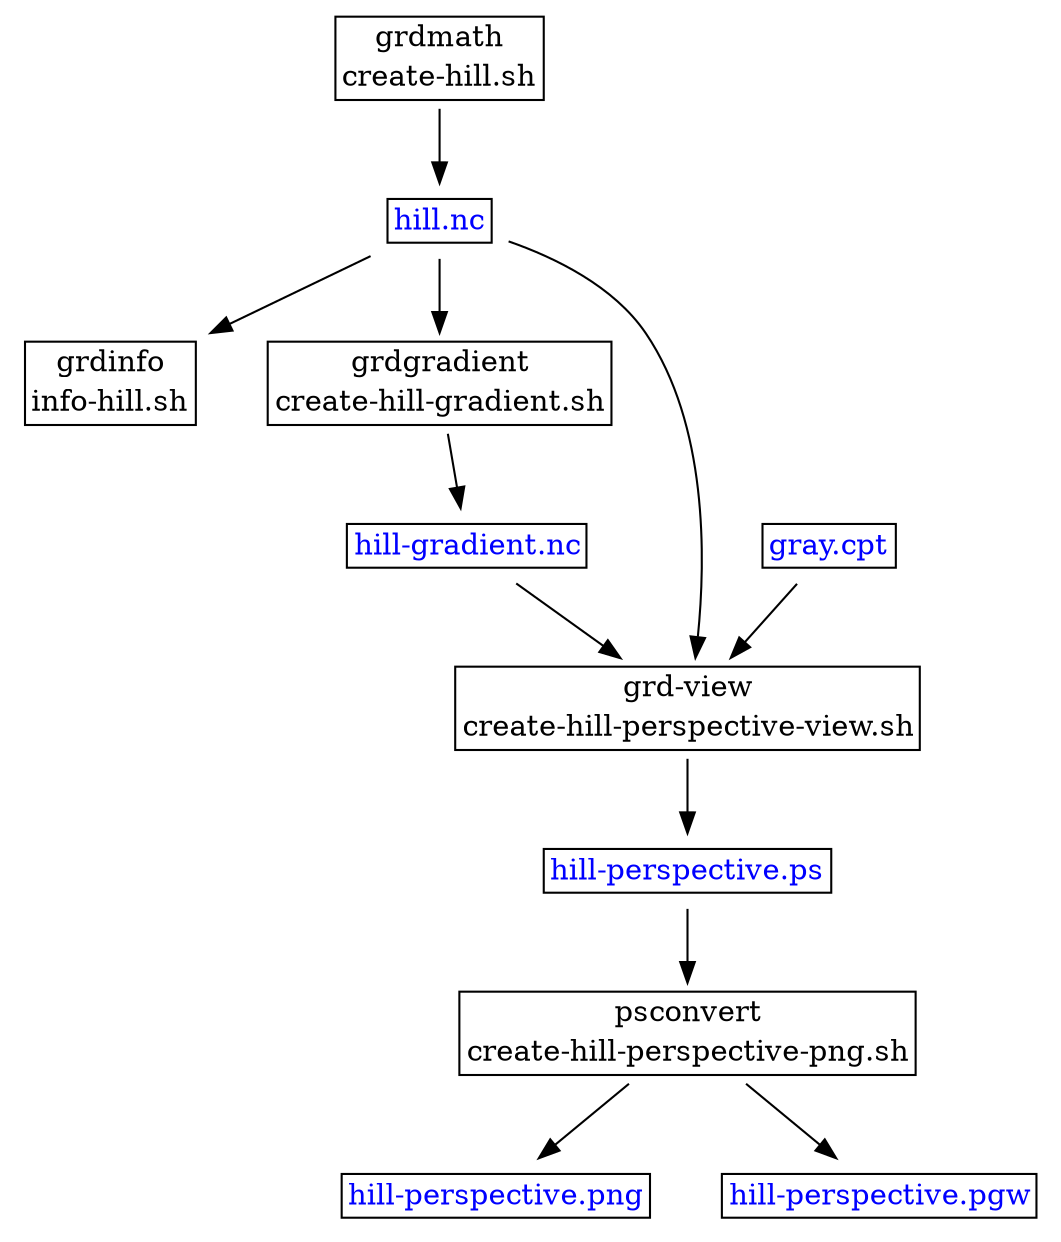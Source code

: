 digraph R {

  node [shape=plaintext];

  grdmath_create_hill_sh [
    label=<
      <table border="1" cellborder="0" cellspacing="0">
           <tr><td>grdmath</td></tr>
           <tr><td>create-hill.sh</td></tr>
      </table>
    >];

  hill_nc [
    label=<
      <table border="1" cellborder="0" cellspacing="0">
           <tr><td><font color="#0000ff">hill.nc</font></td></tr>
      </table>
    >];

 grdinfo_info_hill [
 label=<
      <table border="1" cellborder="0" cellspacing="0">
           <tr><td>grdinfo</td></tr>
           <tr><td>info-hill.sh</td></tr>
      </table>
    >
  ];

  grdgradient_create_hill_gradient [
    label=<
      <table border="1" cellborder="0" cellspacing="0">
           <tr><td>grdgradient</td></tr>
           <tr><td>create-hill-gradient.sh</td></tr>
      </table>
    >];

  hill_gradient_nc [
    label=<
      <table border="1" cellborder="0" cellspacing="0">
           <tr><td><font color="#0000ff">hill-gradient.nc</font></td></tr>
      </table>
    >];

  gray_cpt [
    label=<
      <table border="1" cellborder="0" cellspacing="0">
           <tr><td><font color="#0000ff">gray.cpt</font></td></tr>
      </table>
    >];

  grdview_create_hill_perspective_view [
    label=<
      <table border="1" cellborder="0" cellspacing="0">
           <tr><td>grd-view</td></tr>
           <tr><td>create-hill-perspective-view.sh</td></tr>
      </table>
    >];

  hill_perspective_ps [
    label=<
      <table border="1" cellborder="0" cellspacing="0">
           <tr><td><font color="#0000ff">hill-perspective.ps</font></td></tr>
      </table>
    >];

  psconvert_create_hill_perspective_png [
    label=<
      <table border="1" cellborder="0" cellspacing="0">
           <tr><td>psconvert</td></tr>
           <tr><td>create-hill-perspective-png.sh</td></tr>
      </table>
    >];

  hill_perspective_png [
    label=<
      <table border="1" cellborder="0" cellspacing="0">
           <tr><td><font color="#0000ff">hill-perspective.png</font></td></tr>
      </table>
    >];

  hill_perspective_pgw [
    label=<
      <table border="1" cellborder="0" cellspacing="0">
           <tr><td><font color="#0000ff">hill-perspective.pgw</font></td></tr>
      </table>
    >];

  grdmath_create_hill_sh -> hill_nc;

  hill_nc -> grdinfo_info_hill;

  hill_nc -> grdgradient_create_hill_gradient;

  grdgradient_create_hill_gradient -> hill_gradient_nc;

  hill_nc          -> grdview_create_hill_perspective_view;
  hill_gradient_nc -> grdview_create_hill_perspective_view;
  gray_cpt         -> grdview_create_hill_perspective_view;
  grdview_create_hill_perspective_view -> hill_perspective_ps;

  hill_perspective_ps -> psconvert_create_hill_perspective_png
  psconvert_create_hill_perspective_png -> hill_perspective_png;
  psconvert_create_hill_perspective_png -> hill_perspective_pgw;


}
